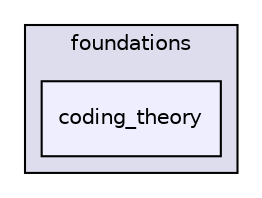 digraph "src/lib/foundations/coding_theory" {
  compound=true
  node [ fontsize="10", fontname="Helvetica"];
  edge [ labelfontsize="10", labelfontname="Helvetica"];
  subgraph clusterdir_22aca35e3ec12f68aff9c7ff7652d11f {
    graph [ bgcolor="#ddddee", pencolor="black", label="foundations" fontname="Helvetica", fontsize="10", URL="dir_22aca35e3ec12f68aff9c7ff7652d11f.html"]
  dir_3346df0e8a34e41473029ebe89a9164b [shape=box, label="coding_theory", style="filled", fillcolor="#eeeeff", pencolor="black", URL="dir_3346df0e8a34e41473029ebe89a9164b.html"];
  }
}
